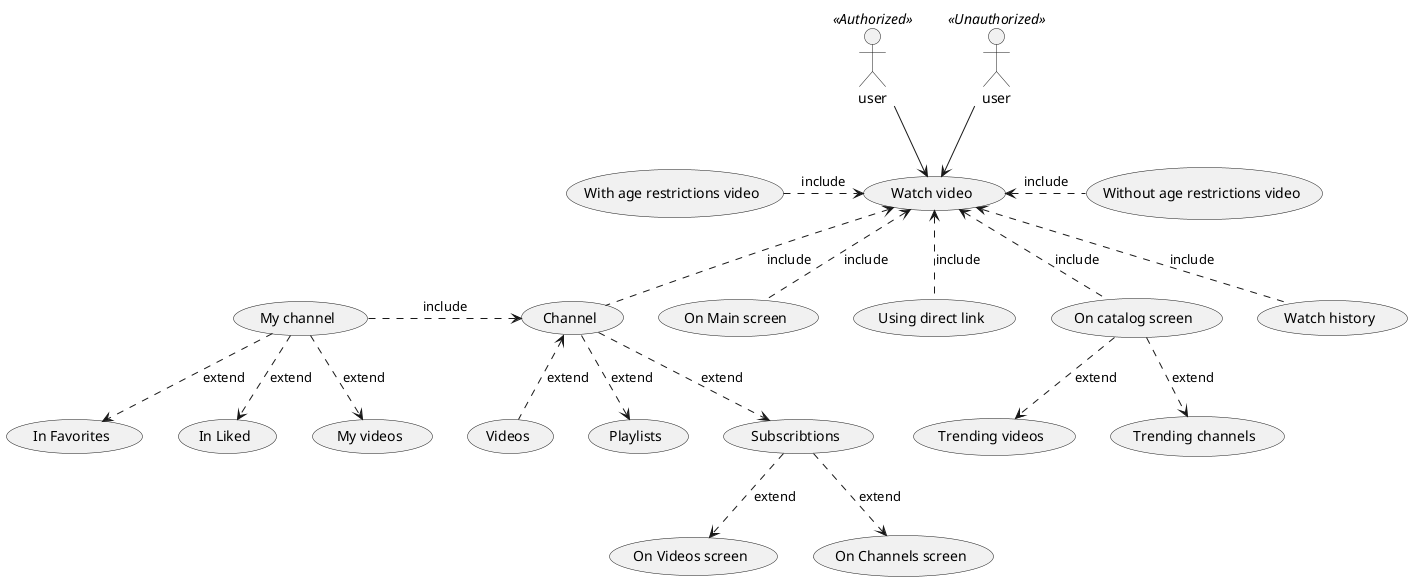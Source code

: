 @startuml
user << Authorized >> as AU
user << Unauthorized >>  as UU

AU --> (Watch video)
UU --> (Watch video)
(Watch video) <.left. (With age restrictions video): include
(Watch video) <.right. (Without age restrictions video): include

(Watch video) <.down. (On Main screen): include 
(My channel) .down.> (In Favorites): extend
(My channel) .down.> (In Liked): extend
(Watch video) <.down. (Using direct link): include
(Watch video) <.down. (On catalog screen): include
(On catalog screen) .down.> (Trending videos): extend
(On catalog screen) .down.> (Trending channels): extend
(Watch video) <.down. (Watch history): include
(Watch video) <.down. (Channel): include
(Channel) <.left. (My channel): include
(Channel) <.down. (Videos): extend
(Channel) .down.> (Playlists): extend
(My channel) .down.> (My videos): extend
(Channel) .down.> (Subscribtions): extend
(Subscribtions) .down.> (On Videos screen): extend
(Subscribtions) .down.> (On Channels screen): extend
@enduml
